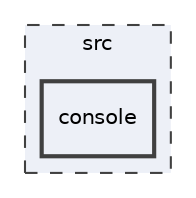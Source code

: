 digraph "console"
{
 // INTERACTIVE_SVG=YES
 // LATEX_PDF_SIZE
  edge [fontname="Helvetica",fontsize="10",labelfontname="Helvetica",labelfontsize="10"];
  node [fontname="Helvetica",fontsize="10",shape=record];
  compound=true
  subgraph clusterdir_68267d1309a1af8e8297ef4c3efbcdba {
    graph [ bgcolor="#edf0f7", pencolor="grey25", style="filled,dashed,", label="src", fontname="Helvetica", fontsize="10", URL="dir_68267d1309a1af8e8297ef4c3efbcdba.html"]
  dir_4e4d80e90708fdc910fdeacef1a2f461 [shape=box, label="console", style="filled,bold,", fillcolor="#edf0f7", color="grey25", URL="dir_4e4d80e90708fdc910fdeacef1a2f461.html"];
  }
}
